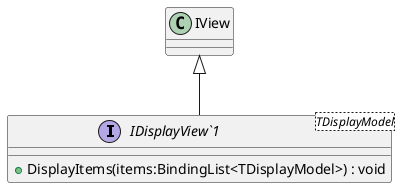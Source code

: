 @startuml
interface "IDisplayView`1"<TDisplayModel> {
    + DisplayItems(items:BindingList<TDisplayModel>) : void
}
IView <|-- "IDisplayView`1"
@enduml

